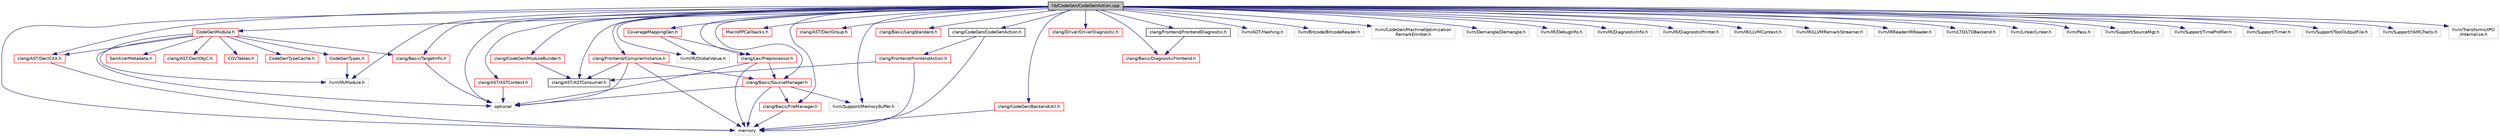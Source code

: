 digraph "lib/CodeGen/CodeGenAction.cpp"
{
 // LATEX_PDF_SIZE
  bgcolor="transparent";
  edge [fontname="Helvetica",fontsize="10",labelfontname="Helvetica",labelfontsize="10"];
  node [fontname="Helvetica",fontsize="10",shape=record];
  Node1 [label="lib/CodeGen/CodeGenAction.cpp",height=0.2,width=0.4,color="black", fillcolor="grey75", style="filled", fontcolor="black",tooltip=" "];
  Node1 -> Node2 [color="midnightblue",fontsize="10",style="solid",fontname="Helvetica"];
  Node2 [label="clang/CodeGen/CodeGenAction.h",height=0.2,width=0.4,color="black",URL="$CodeGenAction_8h.html",tooltip=" "];
  Node2 -> Node3 [color="midnightblue",fontsize="10",style="solid",fontname="Helvetica"];
  Node3 [label="clang/Frontend/FrontendAction.h",height=0.2,width=0.4,color="red",URL="$FrontendAction_8h.html",tooltip=" "];
  Node3 -> Node4 [color="midnightblue",fontsize="10",style="solid",fontname="Helvetica"];
  Node4 [label="clang/AST/ASTConsumer.h",height=0.2,width=0.4,color="black",URL="$ASTConsumer_8h.html",tooltip=" "];
  Node3 -> Node78 [color="midnightblue",fontsize="10",style="solid",fontname="Helvetica"];
  Node78 [label="memory",height=0.2,width=0.4,color="grey75",tooltip=" "];
  Node2 -> Node78 [color="midnightblue",fontsize="10",style="solid",fontname="Helvetica"];
  Node1 -> Node240 [color="midnightblue",fontsize="10",style="solid",fontname="Helvetica"];
  Node240 [label="CodeGenModule.h",height=0.2,width=0.4,color="red",URL="$CodeGenModule_8h.html",tooltip=" "];
  Node240 -> Node241 [color="midnightblue",fontsize="10",style="solid",fontname="Helvetica"];
  Node241 [label="CGVTables.h",height=0.2,width=0.4,color="red",URL="$CGVTables_8h.html",tooltip=" "];
  Node240 -> Node266 [color="midnightblue",fontsize="10",style="solid",fontname="Helvetica"];
  Node266 [label="CodeGenTypeCache.h",height=0.2,width=0.4,color="red",URL="$CodeGenTypeCache_8h.html",tooltip=" "];
  Node240 -> Node268 [color="midnightblue",fontsize="10",style="solid",fontname="Helvetica"];
  Node268 [label="CodeGenTypes.h",height=0.2,width=0.4,color="red",URL="$CodeGenTypes_8h.html",tooltip=" "];
  Node268 -> Node283 [color="midnightblue",fontsize="10",style="solid",fontname="Helvetica"];
  Node283 [label="llvm/IR/Module.h",height=0.2,width=0.4,color="grey75",tooltip=" "];
  Node240 -> Node284 [color="midnightblue",fontsize="10",style="solid",fontname="Helvetica"];
  Node284 [label="SanitizerMetadata.h",height=0.2,width=0.4,color="red",URL="$SanitizerMetadata_8h.html",tooltip=" "];
  Node240 -> Node182 [color="midnightblue",fontsize="10",style="solid",fontname="Helvetica"];
  Node182 [label="clang/AST/DeclCXX.h",height=0.2,width=0.4,color="red",URL="$DeclCXX_8h.html",tooltip=" "];
  Node182 -> Node78 [color="midnightblue",fontsize="10",style="solid",fontname="Helvetica"];
  Node240 -> Node249 [color="midnightblue",fontsize="10",style="solid",fontname="Helvetica"];
  Node249 [label="clang/AST/DeclObjC.h",height=0.2,width=0.4,color="red",URL="$DeclObjC_8h.html",tooltip=" "];
  Node240 -> Node286 [color="midnightblue",fontsize="10",style="solid",fontname="Helvetica"];
  Node286 [label="clang/Basic/TargetInfo.h",height=0.2,width=0.4,color="red",URL="$include_2clang_2Basic_2TargetInfo_8h.html",tooltip=" "];
  Node286 -> Node33 [color="midnightblue",fontsize="10",style="solid",fontname="Helvetica"];
  Node33 [label="optional",height=0.2,width=0.4,color="grey75",tooltip=" "];
  Node240 -> Node283 [color="midnightblue",fontsize="10",style="solid",fontname="Helvetica"];
  Node240 -> Node33 [color="midnightblue",fontsize="10",style="solid",fontname="Helvetica"];
  Node1 -> Node293 [color="midnightblue",fontsize="10",style="solid",fontname="Helvetica"];
  Node293 [label="CoverageMappingGen.h",height=0.2,width=0.4,color="red",URL="$CoverageMappingGen_8h.html",tooltip=" "];
  Node293 -> Node223 [color="midnightblue",fontsize="10",style="solid",fontname="Helvetica"];
  Node223 [label="clang/Lex/Preprocessor.h",height=0.2,width=0.4,color="red",URL="$Preprocessor_8h.html",tooltip=" "];
  Node223 -> Node153 [color="midnightblue",fontsize="10",style="solid",fontname="Helvetica"];
  Node153 [label="clang/Basic/SourceManager.h",height=0.2,width=0.4,color="red",URL="$SourceManager_8h.html",tooltip=" "];
  Node153 -> Node161 [color="midnightblue",fontsize="10",style="solid",fontname="Helvetica"];
  Node161 [label="clang/Basic/FileManager.h",height=0.2,width=0.4,color="red",URL="$FileManager_8h.html",tooltip=" "];
  Node161 -> Node78 [color="midnightblue",fontsize="10",style="solid",fontname="Helvetica"];
  Node153 -> Node166 [color="midnightblue",fontsize="10",style="solid",fontname="Helvetica"];
  Node166 [label="llvm/Support/MemoryBuffer.h",height=0.2,width=0.4,color="grey75",tooltip=" "];
  Node153 -> Node78 [color="midnightblue",fontsize="10",style="solid",fontname="Helvetica"];
  Node153 -> Node33 [color="midnightblue",fontsize="10",style="solid",fontname="Helvetica"];
  Node223 -> Node78 [color="midnightblue",fontsize="10",style="solid",fontname="Helvetica"];
  Node223 -> Node33 [color="midnightblue",fontsize="10",style="solid",fontname="Helvetica"];
  Node293 -> Node294 [color="midnightblue",fontsize="10",style="solid",fontname="Helvetica"];
  Node294 [label="llvm/IR/GlobalValue.h",height=0.2,width=0.4,color="grey75",tooltip=" "];
  Node1 -> Node295 [color="midnightblue",fontsize="10",style="solid",fontname="Helvetica"];
  Node295 [label="MacroPPCallbacks.h",height=0.2,width=0.4,color="red",URL="$MacroPPCallbacks_8h.html",tooltip=" "];
  Node1 -> Node4 [color="midnightblue",fontsize="10",style="solid",fontname="Helvetica"];
  Node1 -> Node47 [color="midnightblue",fontsize="10",style="solid",fontname="Helvetica"];
  Node47 [label="clang/AST/ASTContext.h",height=0.2,width=0.4,color="red",URL="$ASTContext_8h.html",tooltip=" "];
  Node47 -> Node33 [color="midnightblue",fontsize="10",style="solid",fontname="Helvetica"];
  Node1 -> Node182 [color="midnightblue",fontsize="10",style="solid",fontname="Helvetica"];
  Node1 -> Node192 [color="midnightblue",fontsize="10",style="solid",fontname="Helvetica"];
  Node192 [label="clang/AST/DeclGroup.h",height=0.2,width=0.4,color="red",URL="$DeclGroup_8h.html",tooltip=" "];
  Node1 -> Node296 [color="midnightblue",fontsize="10",style="solid",fontname="Helvetica"];
  Node296 [label="clang/Basic/DiagnosticFrontend.h",height=0.2,width=0.4,color="red",URL="$DiagnosticFrontend_8h.html",tooltip=" "];
  Node1 -> Node161 [color="midnightblue",fontsize="10",style="solid",fontname="Helvetica"];
  Node1 -> Node12 [color="midnightblue",fontsize="10",style="solid",fontname="Helvetica"];
  Node12 [label="clang/Basic/LangStandard.h",height=0.2,width=0.4,color="red",URL="$LangStandard_8h.html",tooltip=" "];
  Node1 -> Node153 [color="midnightblue",fontsize="10",style="solid",fontname="Helvetica"];
  Node1 -> Node286 [color="midnightblue",fontsize="10",style="solid",fontname="Helvetica"];
  Node1 -> Node298 [color="midnightblue",fontsize="10",style="solid",fontname="Helvetica"];
  Node298 [label="clang/CodeGen/BackendUtil.h",height=0.2,width=0.4,color="red",URL="$BackendUtil_8h.html",tooltip=" "];
  Node298 -> Node78 [color="midnightblue",fontsize="10",style="solid",fontname="Helvetica"];
  Node1 -> Node300 [color="midnightblue",fontsize="10",style="solid",fontname="Helvetica"];
  Node300 [label="clang/CodeGen/ModuleBuilder.h",height=0.2,width=0.4,color="red",URL="$ModuleBuilder_8h.html",tooltip=" "];
  Node300 -> Node4 [color="midnightblue",fontsize="10",style="solid",fontname="Helvetica"];
  Node1 -> Node301 [color="midnightblue",fontsize="10",style="solid",fontname="Helvetica"];
  Node301 [label="clang/Driver/DriverDiagnostic.h",height=0.2,width=0.4,color="red",URL="$DriverDiagnostic_8h.html",tooltip=" "];
  Node1 -> Node304 [color="midnightblue",fontsize="10",style="solid",fontname="Helvetica"];
  Node304 [label="clang/Frontend/CompilerInstance.h",height=0.2,width=0.4,color="red",URL="$CompilerInstance_8h.html",tooltip=" "];
  Node304 -> Node4 [color="midnightblue",fontsize="10",style="solid",fontname="Helvetica"];
  Node304 -> Node153 [color="midnightblue",fontsize="10",style="solid",fontname="Helvetica"];
  Node304 -> Node78 [color="midnightblue",fontsize="10",style="solid",fontname="Helvetica"];
  Node304 -> Node33 [color="midnightblue",fontsize="10",style="solid",fontname="Helvetica"];
  Node1 -> Node336 [color="midnightblue",fontsize="10",style="solid",fontname="Helvetica"];
  Node336 [label="clang/Frontend/FrontendDiagnostic.h",height=0.2,width=0.4,color="black",URL="$FrontendDiagnostic_8h.html",tooltip=" "];
  Node336 -> Node296 [color="midnightblue",fontsize="10",style="solid",fontname="Helvetica"];
  Node1 -> Node223 [color="midnightblue",fontsize="10",style="solid",fontname="Helvetica"];
  Node1 -> Node156 [color="midnightblue",fontsize="10",style="solid",fontname="Helvetica"];
  Node156 [label="llvm/ADT/Hashing.h",height=0.2,width=0.4,color="grey75",tooltip=" "];
  Node1 -> Node337 [color="midnightblue",fontsize="10",style="solid",fontname="Helvetica"];
  Node337 [label="llvm/Bitcode/BitcodeReader.h",height=0.2,width=0.4,color="grey75",tooltip=" "];
  Node1 -> Node338 [color="midnightblue",fontsize="10",style="solid",fontname="Helvetica"];
  Node338 [label="llvm/CodeGen/MachineOptimization\lRemarkEmitter.h",height=0.2,width=0.4,color="grey75",tooltip=" "];
  Node1 -> Node339 [color="midnightblue",fontsize="10",style="solid",fontname="Helvetica"];
  Node339 [label="llvm/Demangle/Demangle.h",height=0.2,width=0.4,color="grey75",tooltip=" "];
  Node1 -> Node340 [color="midnightblue",fontsize="10",style="solid",fontname="Helvetica"];
  Node340 [label="llvm/IR/DebugInfo.h",height=0.2,width=0.4,color="grey75",tooltip=" "];
  Node1 -> Node341 [color="midnightblue",fontsize="10",style="solid",fontname="Helvetica"];
  Node341 [label="llvm/IR/DiagnosticInfo.h",height=0.2,width=0.4,color="grey75",tooltip=" "];
  Node1 -> Node342 [color="midnightblue",fontsize="10",style="solid",fontname="Helvetica"];
  Node342 [label="llvm/IR/DiagnosticPrinter.h",height=0.2,width=0.4,color="grey75",tooltip=" "];
  Node1 -> Node294 [color="midnightblue",fontsize="10",style="solid",fontname="Helvetica"];
  Node1 -> Node343 [color="midnightblue",fontsize="10",style="solid",fontname="Helvetica"];
  Node343 [label="llvm/IR/LLVMContext.h",height=0.2,width=0.4,color="grey75",tooltip=" "];
  Node1 -> Node344 [color="midnightblue",fontsize="10",style="solid",fontname="Helvetica"];
  Node344 [label="llvm/IR/LLVMRemarkStreamer.h",height=0.2,width=0.4,color="grey75",tooltip=" "];
  Node1 -> Node283 [color="midnightblue",fontsize="10",style="solid",fontname="Helvetica"];
  Node1 -> Node345 [color="midnightblue",fontsize="10",style="solid",fontname="Helvetica"];
  Node345 [label="llvm/IRReader/IRReader.h",height=0.2,width=0.4,color="grey75",tooltip=" "];
  Node1 -> Node346 [color="midnightblue",fontsize="10",style="solid",fontname="Helvetica"];
  Node346 [label="llvm/LTO/LTOBackend.h",height=0.2,width=0.4,color="grey75",tooltip=" "];
  Node1 -> Node347 [color="midnightblue",fontsize="10",style="solid",fontname="Helvetica"];
  Node347 [label="llvm/Linker/Linker.h",height=0.2,width=0.4,color="grey75",tooltip=" "];
  Node1 -> Node348 [color="midnightblue",fontsize="10",style="solid",fontname="Helvetica"];
  Node348 [label="llvm/Pass.h",height=0.2,width=0.4,color="grey75",tooltip=" "];
  Node1 -> Node166 [color="midnightblue",fontsize="10",style="solid",fontname="Helvetica"];
  Node1 -> Node349 [color="midnightblue",fontsize="10",style="solid",fontname="Helvetica"];
  Node349 [label="llvm/Support/SourceMgr.h",height=0.2,width=0.4,color="grey75",tooltip=" "];
  Node1 -> Node350 [color="midnightblue",fontsize="10",style="solid",fontname="Helvetica"];
  Node350 [label="llvm/Support/TimeProfiler.h",height=0.2,width=0.4,color="grey75",tooltip=" "];
  Node1 -> Node351 [color="midnightblue",fontsize="10",style="solid",fontname="Helvetica"];
  Node351 [label="llvm/Support/Timer.h",height=0.2,width=0.4,color="grey75",tooltip=" "];
  Node1 -> Node352 [color="midnightblue",fontsize="10",style="solid",fontname="Helvetica"];
  Node352 [label="llvm/Support/ToolOutputFile.h",height=0.2,width=0.4,color="grey75",tooltip=" "];
  Node1 -> Node353 [color="midnightblue",fontsize="10",style="solid",fontname="Helvetica"];
  Node353 [label="llvm/Support/YAMLTraits.h",height=0.2,width=0.4,color="grey75",tooltip=" "];
  Node1 -> Node354 [color="midnightblue",fontsize="10",style="solid",fontname="Helvetica"];
  Node354 [label="llvm/Transforms/IPO\l/Internalize.h",height=0.2,width=0.4,color="grey75",tooltip=" "];
  Node1 -> Node78 [color="midnightblue",fontsize="10",style="solid",fontname="Helvetica"];
  Node1 -> Node33 [color="midnightblue",fontsize="10",style="solid",fontname="Helvetica"];
}
